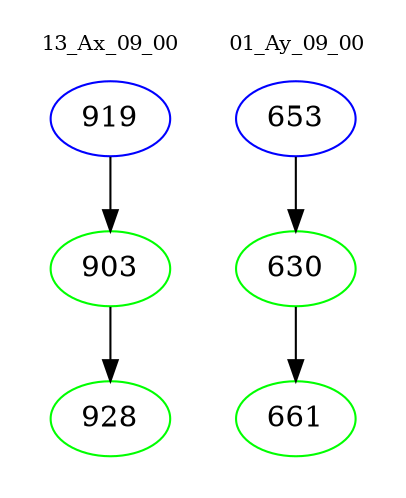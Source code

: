 digraph{
subgraph cluster_0 {
color = white
label = "13_Ax_09_00";
fontsize=10;
T0_919 [label="919", color="blue"]
T0_919 -> T0_903 [color="black"]
T0_903 [label="903", color="green"]
T0_903 -> T0_928 [color="black"]
T0_928 [label="928", color="green"]
}
subgraph cluster_1 {
color = white
label = "01_Ay_09_00";
fontsize=10;
T1_653 [label="653", color="blue"]
T1_653 -> T1_630 [color="black"]
T1_630 [label="630", color="green"]
T1_630 -> T1_661 [color="black"]
T1_661 [label="661", color="green"]
}
}
